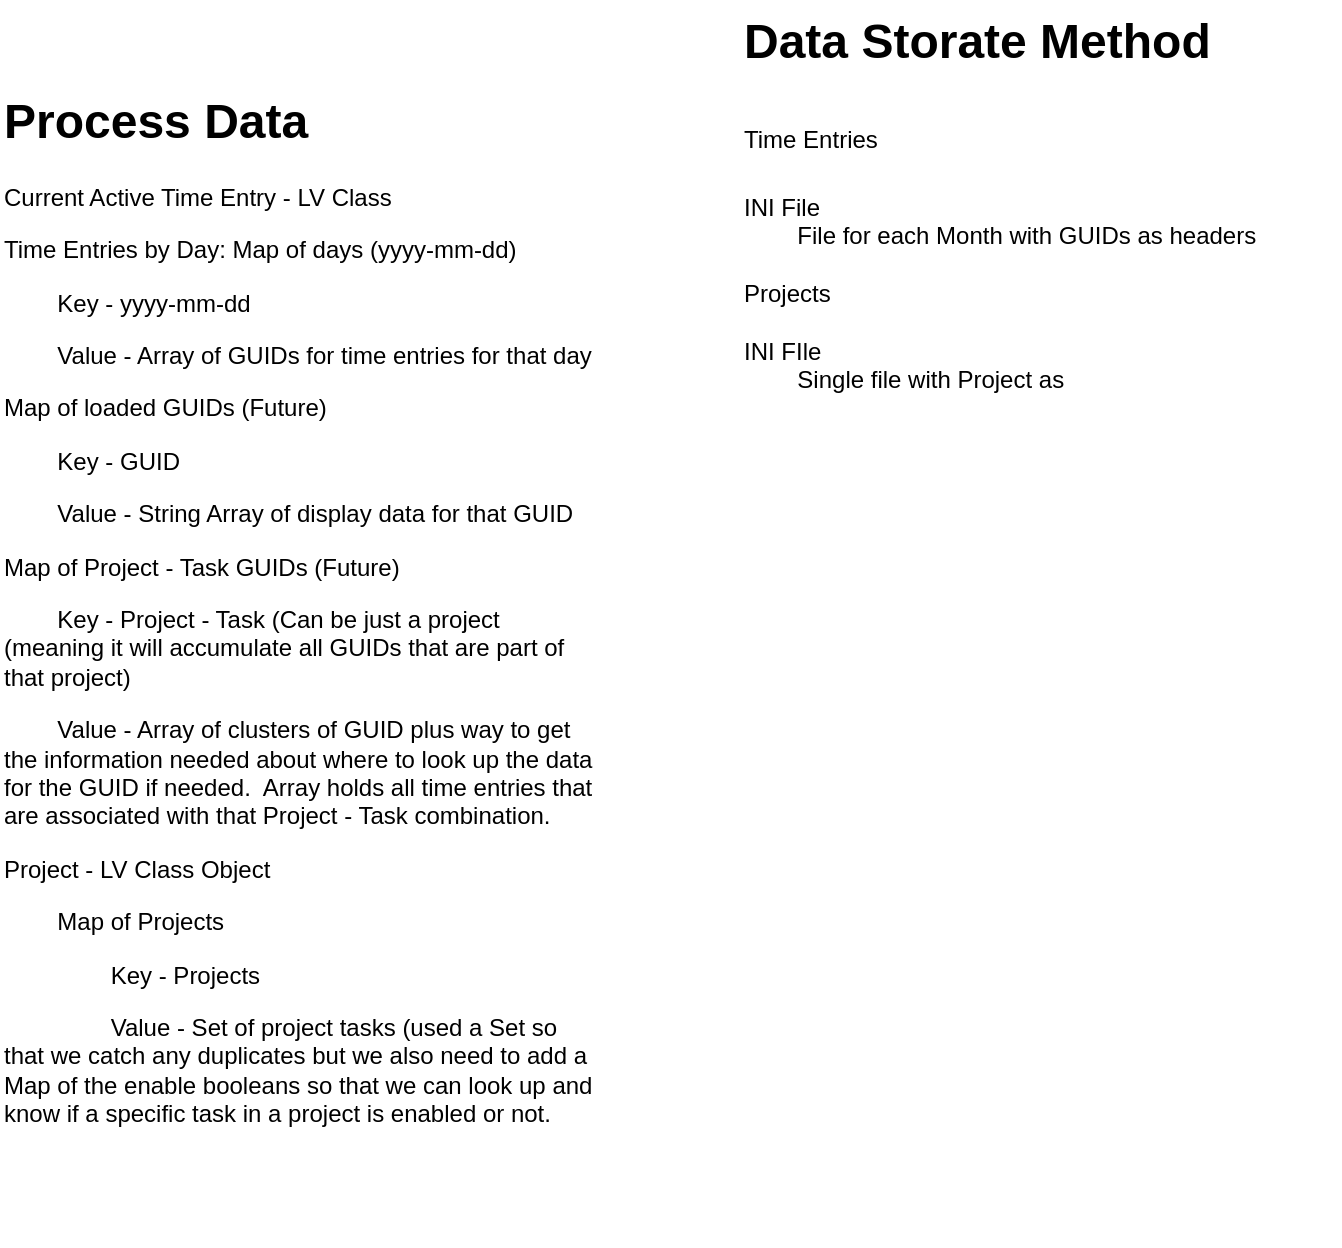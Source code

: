 <mxfile version="28.2.5">
  <diagram name="Page-1" id="gQwfqNyiS3QyOVi8XuO2">
    <mxGraphModel dx="1312" dy="964" grid="1" gridSize="10" guides="1" tooltips="1" connect="1" arrows="1" fold="1" page="1" pageScale="1" pageWidth="850" pageHeight="1100" math="0" shadow="0">
      <root>
        <mxCell id="0" />
        <mxCell id="1" parent="0" />
        <mxCell id="UMvgyjhqtQnzWaqkmh9r-1" value="&lt;h1 style=&quot;margin-top: 0px;&quot;&gt;Process Data&lt;/h1&gt;&lt;p&gt;Current Active Time Entry - LV Class&lt;/p&gt;&lt;p&gt;Time Entries by Day: Map of days (yyyy-mm-dd)&lt;/p&gt;&lt;p&gt;&lt;span style=&quot;white-space: pre;&quot;&gt;&#x9;&lt;/span&gt;Key - yyyy-mm-dd&lt;br&gt;&lt;/p&gt;&lt;p&gt;&lt;span style=&quot;white-space: pre;&quot;&gt;&#x9;&lt;/span&gt;Value - Array of GUIDs for time entries for that day&lt;br&gt;&lt;/p&gt;&lt;p&gt;Map of loaded GUIDs (Future)&lt;/p&gt;&lt;p&gt;&lt;span style=&quot;white-space: pre;&quot;&gt;&#x9;&lt;/span&gt;Key - GUID&lt;br&gt;&lt;/p&gt;&lt;p&gt;&lt;span style=&quot;white-space: pre;&quot;&gt;&#x9;&lt;/span&gt;Value - String Array of display data for that GUID&lt;br&gt;&lt;/p&gt;&lt;p&gt;Map of Project - Task GUIDs (Future)&lt;/p&gt;&lt;p&gt;&lt;span style=&quot;white-space: pre;&quot;&gt;&#x9;&lt;/span&gt;Key - Project - Task (Can be just a project (meaning it will accumulate all GUIDs that are part of that project)&lt;br&gt;&lt;/p&gt;&lt;p&gt;&lt;span style=&quot;white-space: pre;&quot;&gt;&#x9;&lt;/span&gt;Value - Array of clusters of GUID plus way to get the information needed about where to look up the data for the GUID if needed.&amp;nbsp; Array holds all time entries that are associated with that Project - Task combination.&lt;br&gt;&lt;/p&gt;&lt;p&gt;Project - LV Class Object&lt;/p&gt;&lt;p&gt;&lt;span style=&quot;white-space: pre;&quot;&gt;&#x9;&lt;/span&gt;Map of Projects&lt;br&gt;&lt;/p&gt;&lt;p&gt;&lt;span style=&quot;white-space: pre;&quot;&gt;&#x9;&lt;/span&gt;&lt;span style=&quot;white-space: pre;&quot;&gt;&#x9;&lt;/span&gt;Key - Projects&lt;br&gt;&lt;/p&gt;&lt;p&gt;&lt;span style=&quot;white-space: pre;&quot;&gt;&#x9;&lt;/span&gt;&lt;span style=&quot;white-space: pre;&quot;&gt;&#x9;&lt;/span&gt;Value - Set of project tasks (used a Set so that we catch any duplicates but we also need to add a Map of the enable booleans so that we can look up and know if a specific task in a project is enabled or not.&lt;/p&gt;" style="text;html=1;whiteSpace=wrap;overflow=hidden;rounded=0;" parent="1" vertex="1">
          <mxGeometry x="60" y="40" width="300" height="580" as="geometry" />
        </mxCell>
        <mxCell id="UMvgyjhqtQnzWaqkmh9r-2" value="&lt;h1 style=&quot;margin-top: 0px;&quot;&gt;&lt;span style=&quot;background-color: transparent; color: light-dark(rgb(0, 0, 0), rgb(255, 255, 255));&quot;&gt;Data Storate Method&lt;/span&gt;&lt;/h1&gt;&lt;h1 style=&quot;margin-top: 0px;&quot;&gt;&lt;span style=&quot;font-size: 12px; font-weight: 400;&quot;&gt;Time Entries&lt;/span&gt;&lt;/h1&gt;&lt;div&gt;&lt;span style=&quot;font-size: 12px; font-weight: 400;&quot;&gt;INI File&lt;/span&gt;&lt;/div&gt;&lt;div&gt;&lt;span style=&quot;font-size: 12px; font-weight: 400;&quot;&gt;&lt;span style=&quot;white-space: pre;&quot;&gt;&#x9;&lt;/span&gt;File for each Month with GUIDs as headers&lt;br&gt;&lt;/span&gt;&lt;/div&gt;&lt;div&gt;&lt;span style=&quot;font-size: 12px; font-weight: 400;&quot;&gt;&lt;br&gt;&lt;/span&gt;&lt;/div&gt;&lt;div&gt;Projects&lt;/div&gt;&lt;div&gt;&lt;br&gt;&lt;/div&gt;&lt;div&gt;INI FIle&lt;/div&gt;&lt;div&gt;&lt;span style=&quot;white-space: pre;&quot;&gt;&#x9;&lt;/span&gt;Single file with Project as&amp;nbsp;&lt;br&gt;&lt;/div&gt;&lt;p&gt;&lt;br&gt;&lt;/p&gt;&lt;p&gt;&lt;br&gt;&lt;/p&gt;" style="text;html=1;whiteSpace=wrap;overflow=hidden;rounded=0;" parent="1" vertex="1">
          <mxGeometry x="430" width="300" height="580" as="geometry" />
        </mxCell>
      </root>
    </mxGraphModel>
  </diagram>
</mxfile>
